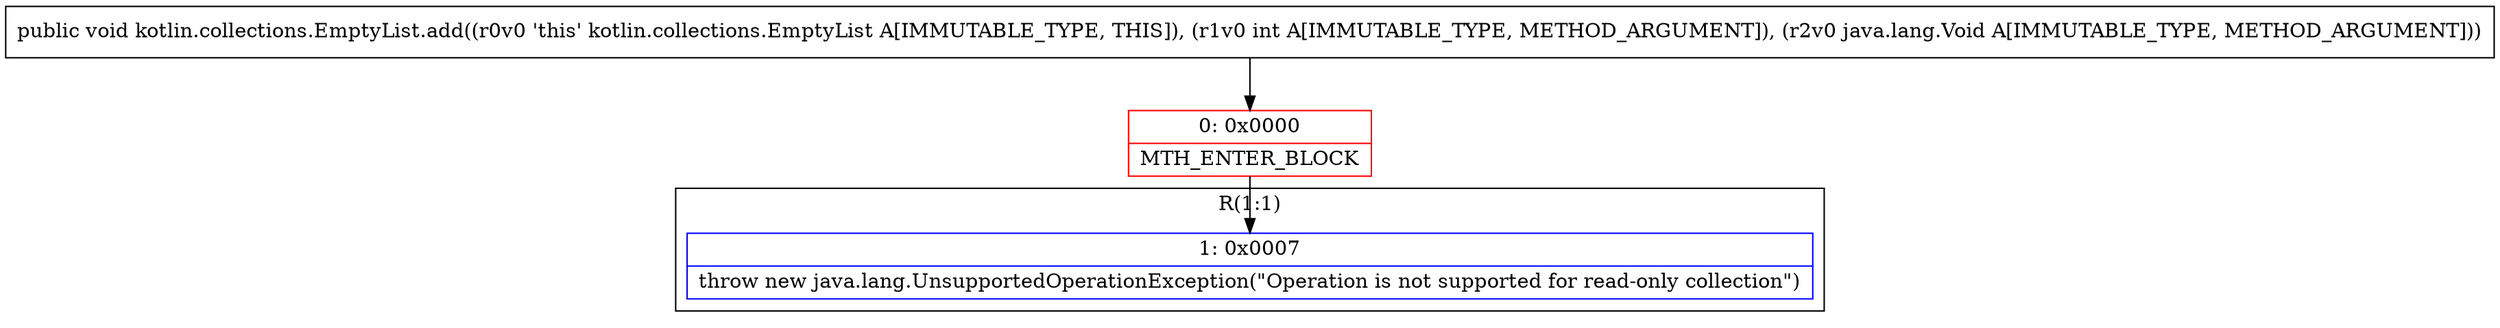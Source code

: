 digraph "CFG forkotlin.collections.EmptyList.add(ILjava\/lang\/Void;)V" {
subgraph cluster_Region_352109573 {
label = "R(1:1)";
node [shape=record,color=blue];
Node_1 [shape=record,label="{1\:\ 0x0007|throw new java.lang.UnsupportedOperationException(\"Operation is not supported for read\-only collection\")\l}"];
}
Node_0 [shape=record,color=red,label="{0\:\ 0x0000|MTH_ENTER_BLOCK\l}"];
MethodNode[shape=record,label="{public void kotlin.collections.EmptyList.add((r0v0 'this' kotlin.collections.EmptyList A[IMMUTABLE_TYPE, THIS]), (r1v0 int A[IMMUTABLE_TYPE, METHOD_ARGUMENT]), (r2v0 java.lang.Void A[IMMUTABLE_TYPE, METHOD_ARGUMENT])) }"];
MethodNode -> Node_0;
Node_0 -> Node_1;
}

